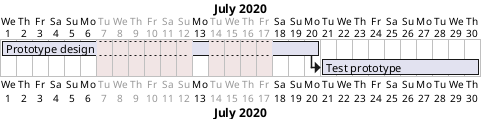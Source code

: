 @startgantt
2020-07-07 to 2020-07-17 is closed
2020-07-13 is open
Project starts the 2020-07-01
[Prototype design] lasts 10 days
Then [Test prototype] lasts 10 days
@endgantt